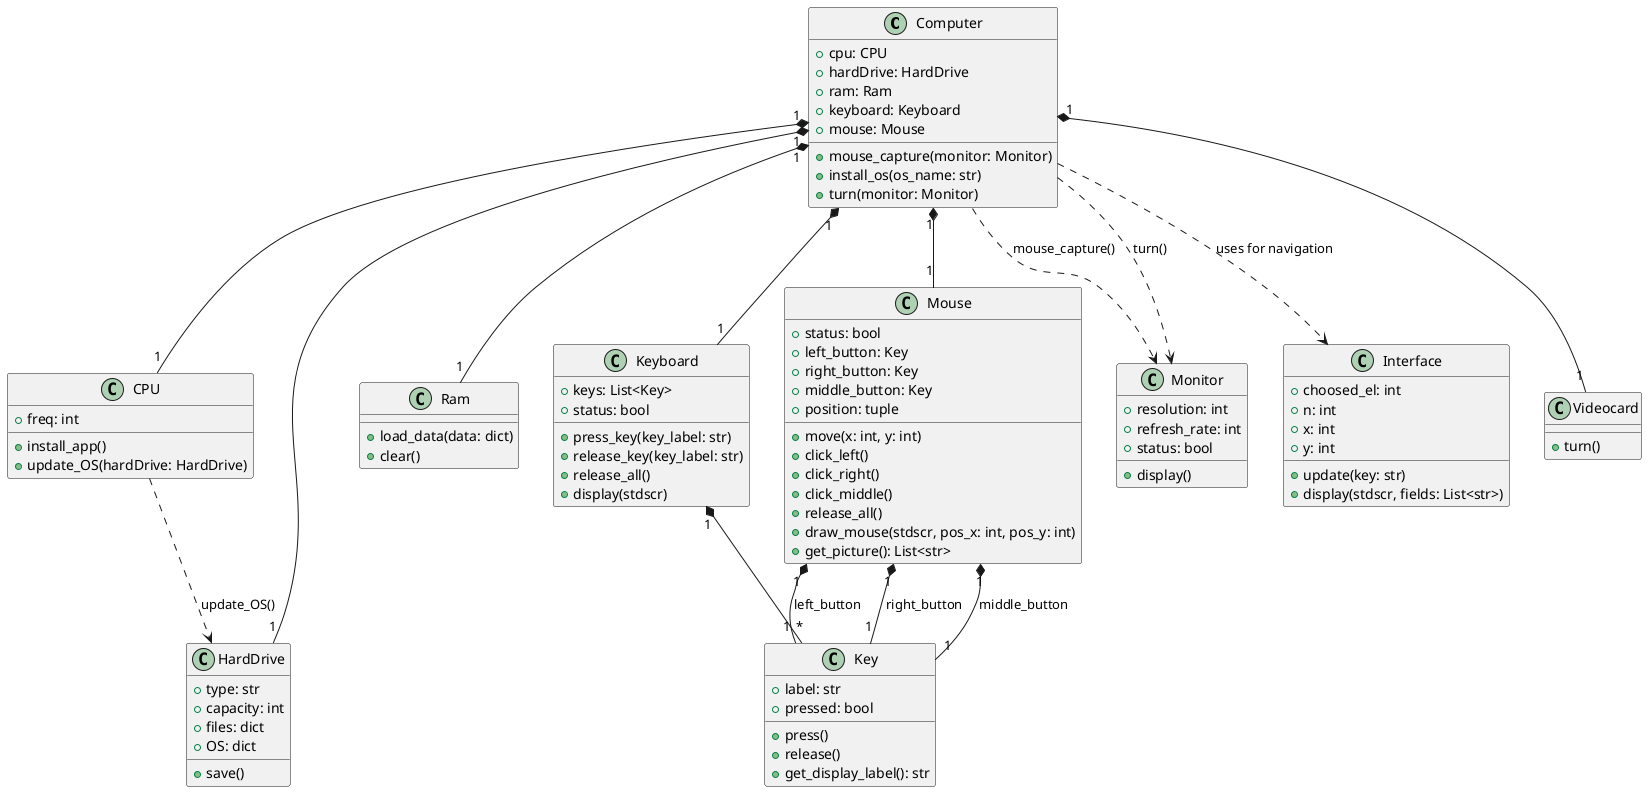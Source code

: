 @startuml computer_simulator

class Computer {
  + cpu: CPU
  + hardDrive: HardDrive
  + ram: Ram
  + keyboard: Keyboard
  + mouse: Mouse
  + mouse_capture(monitor: Monitor)
  + install_os(os_name: str)
  + turn(monitor: Monitor)
}

class CPU {
  + freq: int
  + install_app()
  + update_OS(hardDrive: HardDrive)
}

class HardDrive {
  + type: str
  + capacity: int
  + files: dict
  + OS: dict
  + save()
}

class Ram {
  + load_data(data: dict)
  + clear()
}

class Keyboard {
  + keys: List<Key>
  + status: bool
  + press_key(key_label: str)
  + release_key(key_label: str)
  + release_all()
  + display(stdscr)
}

class Key {
  + label: str
  + pressed: bool
  + press()
  + release()
  + get_display_label(): str
}

class Mouse {
  + status: bool
  + left_button: Key
  + right_button: Key
  + middle_button: Key
  + position: tuple
  + move(x: int, y: int)
  + click_left()
  + click_right()
  + click_middle()
  + release_all()
  + draw_mouse(stdscr, pos_x: int, pos_y: int)
  + get_picture(): List<str>
}

class Monitor {
  + resolution: int
  + refresh_rate: int
  + status: bool
  + display()
}

class Interface {
  + choosed_el: int
  + n: int
  + x: int
  + y: int
  + update(key: str)
  + display(stdscr, fields: List<str>)
}

class Videocard{
  + turn()
}

Computer "1" *-- "1" CPU
Computer "1" *-- "1" HardDrive
Computer "1" *-- "1" Ram
Computer "1" *-- "1" Keyboard
Computer "1" *-- "1" Mouse
Computer "1" *-- "1" Videocard

Keyboard "1" *-- "*" Key
Mouse "1" *-- "1" Key : left_button
Mouse "1" *-- "1" Key : right_button
Mouse "1" *-- "1" Key : middle_button

Computer ..> Interface : uses for navigation
Computer ..>  Monitor : mouse_capture()
Computer ..>  Monitor : turn()
CPU ..> HardDrive : update_OS()

@enduml
